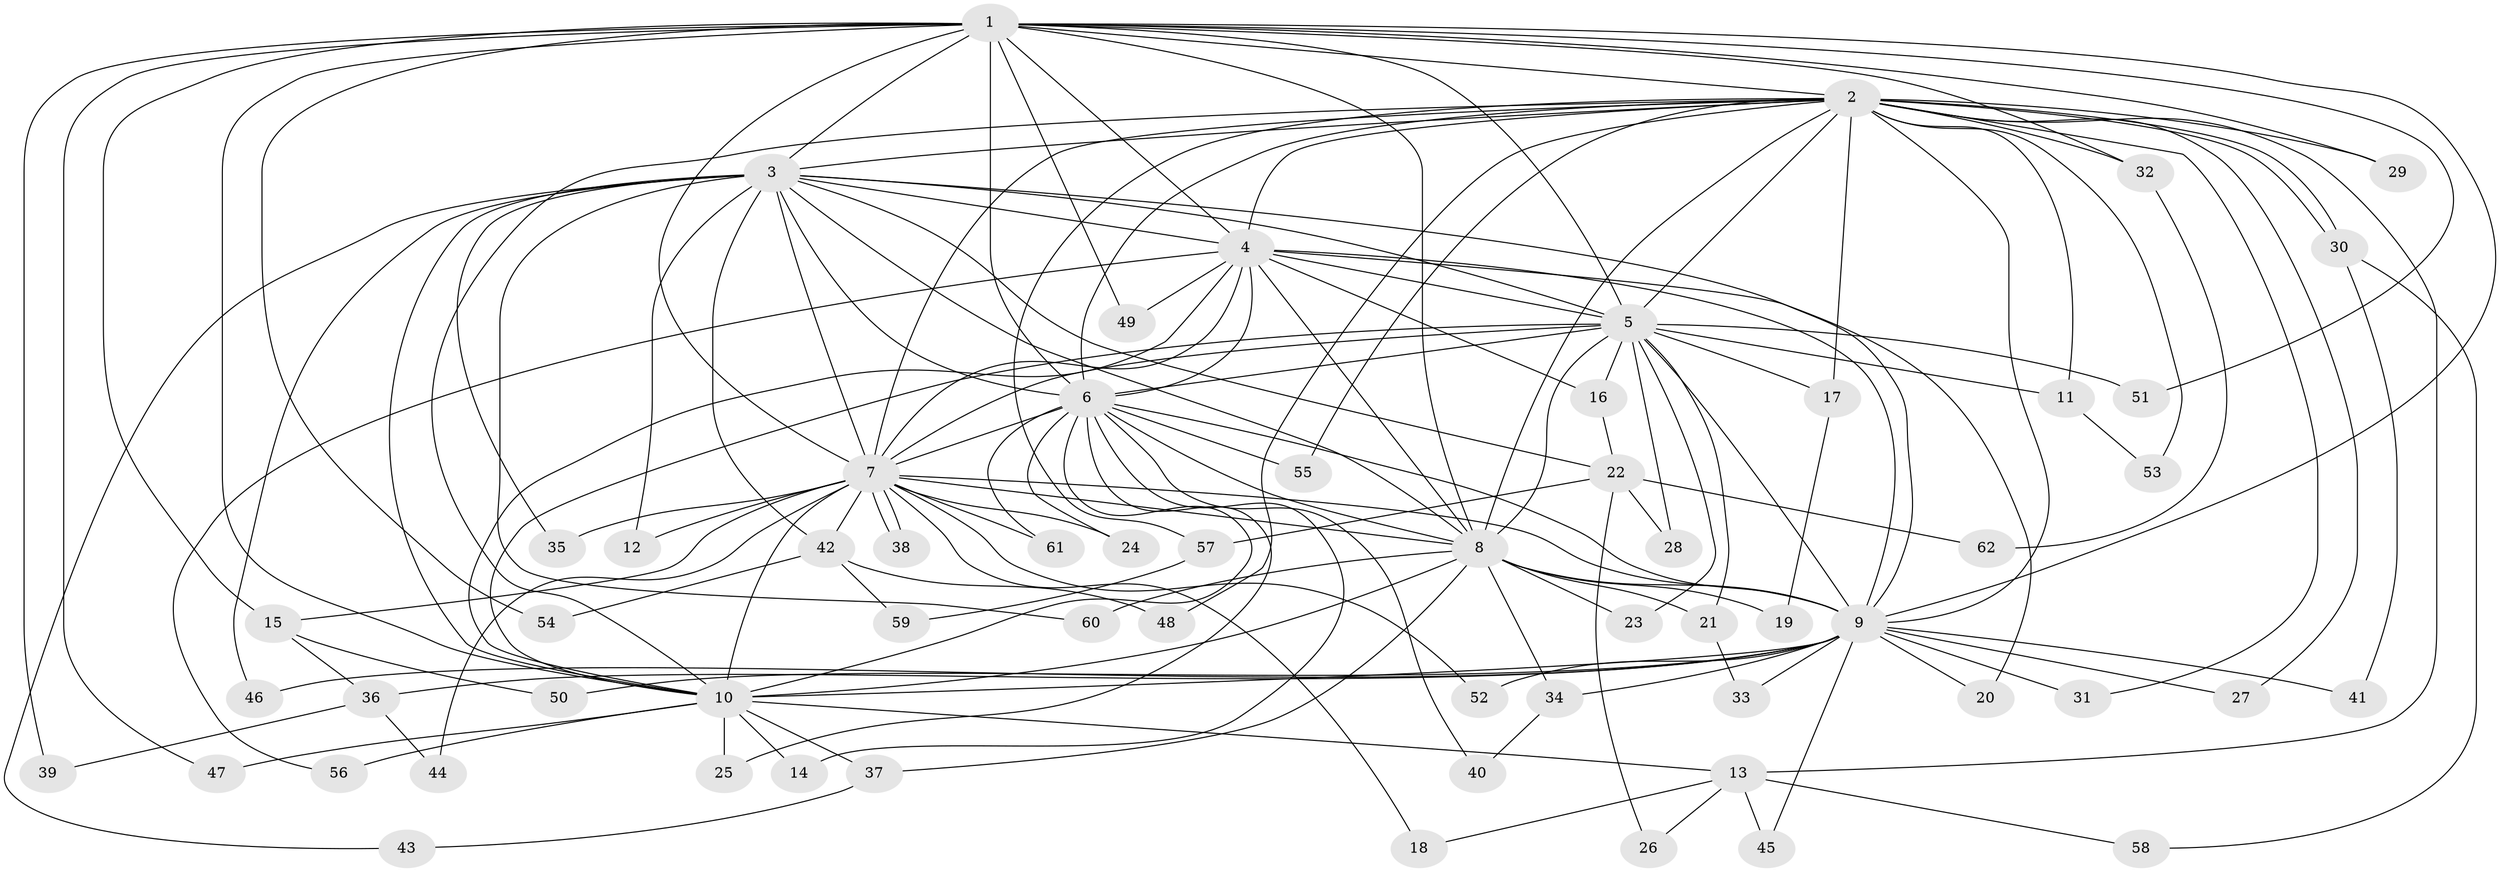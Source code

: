 // Generated by graph-tools (version 1.1) at 2025/01/03/09/25 03:01:13]
// undirected, 62 vertices, 149 edges
graph export_dot {
graph [start="1"]
  node [color=gray90,style=filled];
  1;
  2;
  3;
  4;
  5;
  6;
  7;
  8;
  9;
  10;
  11;
  12;
  13;
  14;
  15;
  16;
  17;
  18;
  19;
  20;
  21;
  22;
  23;
  24;
  25;
  26;
  27;
  28;
  29;
  30;
  31;
  32;
  33;
  34;
  35;
  36;
  37;
  38;
  39;
  40;
  41;
  42;
  43;
  44;
  45;
  46;
  47;
  48;
  49;
  50;
  51;
  52;
  53;
  54;
  55;
  56;
  57;
  58;
  59;
  60;
  61;
  62;
  1 -- 2;
  1 -- 3;
  1 -- 4;
  1 -- 5;
  1 -- 6;
  1 -- 7;
  1 -- 8;
  1 -- 9;
  1 -- 10;
  1 -- 15;
  1 -- 29;
  1 -- 32;
  1 -- 39;
  1 -- 47;
  1 -- 49;
  1 -- 51;
  1 -- 54;
  2 -- 3;
  2 -- 4;
  2 -- 5;
  2 -- 6;
  2 -- 7;
  2 -- 8;
  2 -- 9;
  2 -- 10;
  2 -- 11;
  2 -- 13;
  2 -- 17;
  2 -- 27;
  2 -- 29;
  2 -- 30;
  2 -- 30;
  2 -- 31;
  2 -- 32;
  2 -- 48;
  2 -- 53;
  2 -- 55;
  2 -- 57;
  3 -- 4;
  3 -- 5;
  3 -- 6;
  3 -- 7;
  3 -- 8;
  3 -- 9;
  3 -- 10;
  3 -- 12;
  3 -- 22;
  3 -- 35;
  3 -- 42;
  3 -- 43;
  3 -- 46;
  3 -- 60;
  4 -- 5;
  4 -- 6;
  4 -- 7;
  4 -- 8;
  4 -- 9;
  4 -- 10;
  4 -- 16;
  4 -- 20;
  4 -- 49;
  4 -- 56;
  5 -- 6;
  5 -- 7;
  5 -- 8;
  5 -- 9;
  5 -- 10;
  5 -- 11;
  5 -- 16;
  5 -- 17;
  5 -- 21;
  5 -- 23;
  5 -- 28;
  5 -- 51;
  6 -- 7;
  6 -- 8;
  6 -- 9;
  6 -- 10;
  6 -- 14;
  6 -- 24;
  6 -- 25;
  6 -- 40;
  6 -- 55;
  6 -- 61;
  7 -- 8;
  7 -- 9;
  7 -- 10;
  7 -- 12;
  7 -- 15;
  7 -- 18;
  7 -- 24;
  7 -- 35;
  7 -- 38;
  7 -- 38;
  7 -- 42;
  7 -- 44;
  7 -- 52;
  7 -- 61;
  8 -- 9;
  8 -- 10;
  8 -- 19;
  8 -- 21;
  8 -- 23;
  8 -- 34;
  8 -- 37;
  8 -- 60;
  9 -- 10;
  9 -- 20;
  9 -- 27;
  9 -- 31;
  9 -- 33;
  9 -- 34;
  9 -- 36;
  9 -- 41;
  9 -- 45;
  9 -- 46;
  9 -- 50;
  9 -- 52;
  10 -- 13;
  10 -- 14;
  10 -- 25;
  10 -- 37;
  10 -- 47;
  10 -- 56;
  11 -- 53;
  13 -- 18;
  13 -- 26;
  13 -- 45;
  13 -- 58;
  15 -- 36;
  15 -- 50;
  16 -- 22;
  17 -- 19;
  21 -- 33;
  22 -- 26;
  22 -- 28;
  22 -- 57;
  22 -- 62;
  30 -- 41;
  30 -- 58;
  32 -- 62;
  34 -- 40;
  36 -- 39;
  36 -- 44;
  37 -- 43;
  42 -- 48;
  42 -- 54;
  42 -- 59;
  57 -- 59;
}
